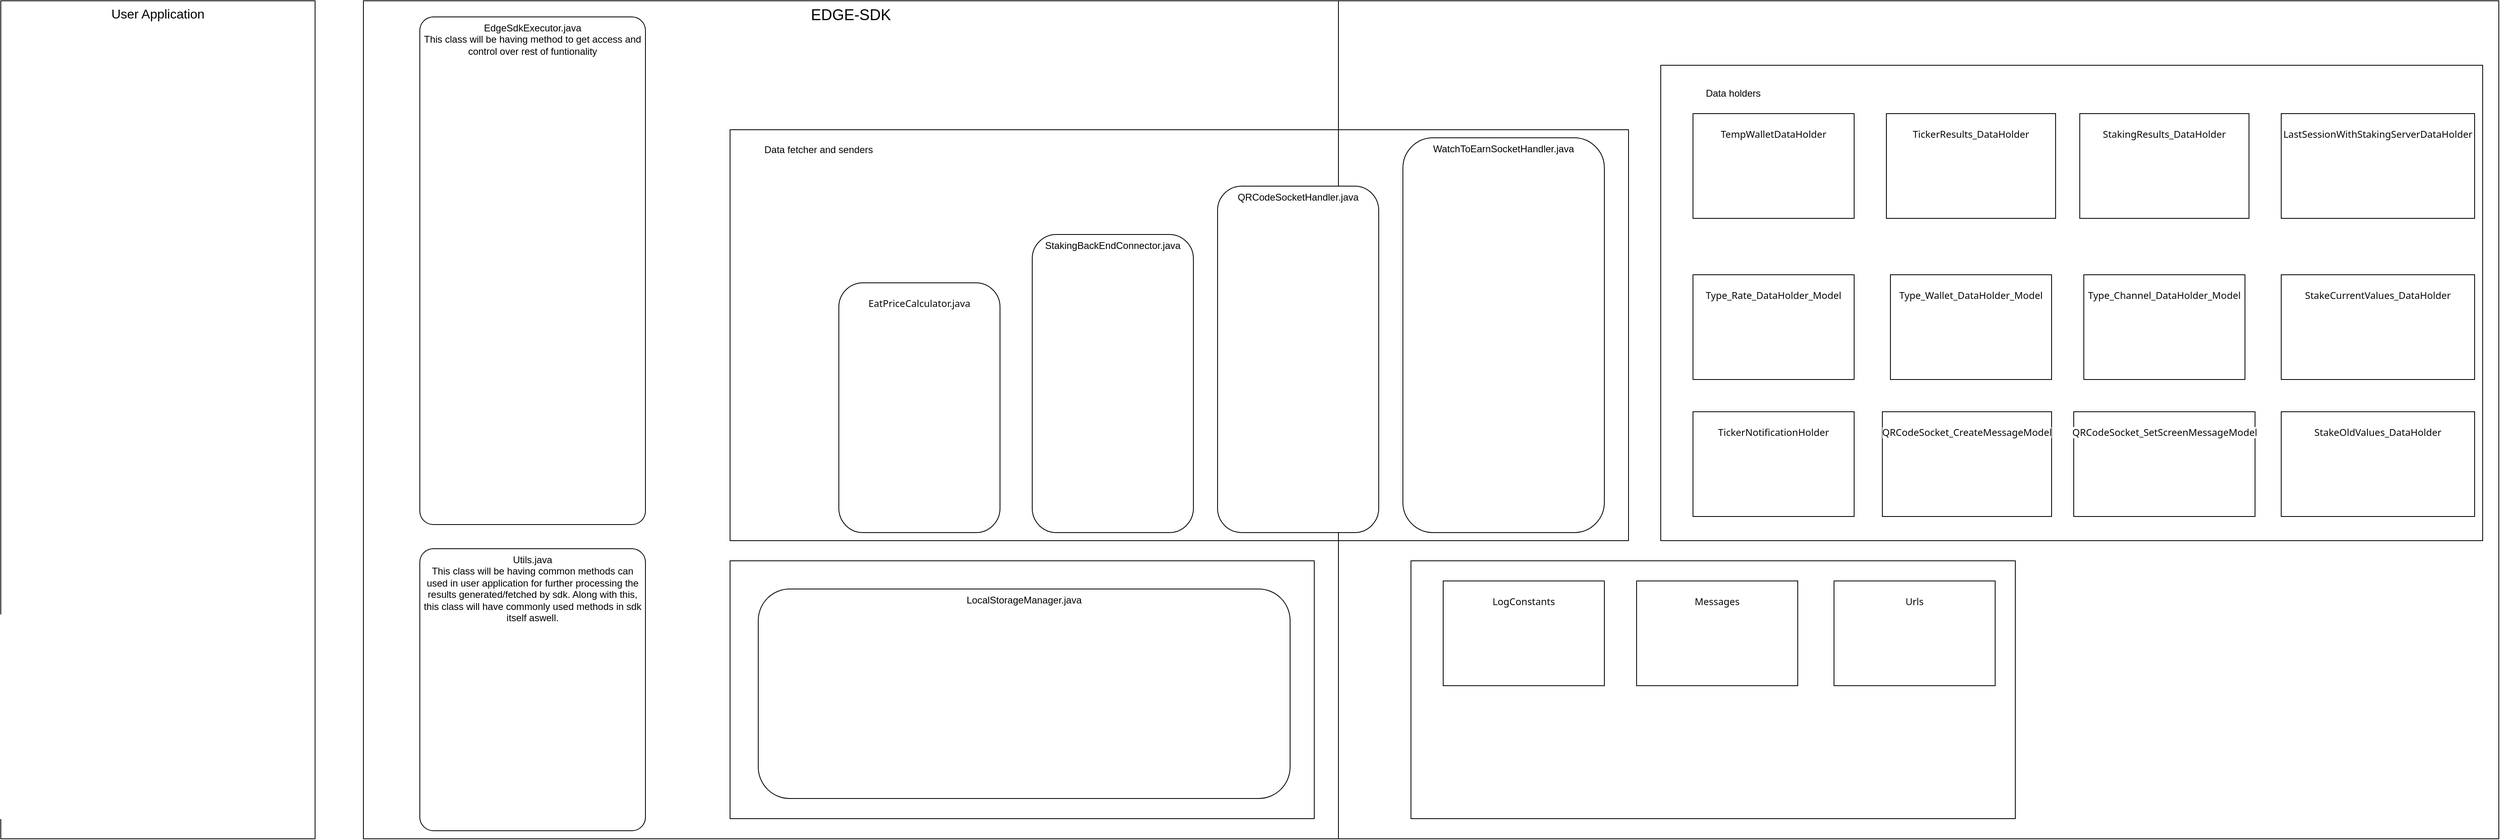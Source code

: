 <mxfile version="20.8.20" type="github">
  <diagram name="Version 1" id="uJ5T49X4l4e8T_G_bcFu">
    <mxGraphModel dx="1744" dy="914" grid="1" gridSize="10" guides="1" tooltips="1" connect="1" arrows="1" fold="1" page="1" pageScale="1" pageWidth="850" pageHeight="1100" math="0" shadow="0">
      <root>
        <mxCell id="0" />
        <mxCell id="1" parent="0" />
        <mxCell id="_qBjDN-BlNfUkDZtKEAN-5" value="&lt;font style=&quot;font-size: 19px;&quot;&gt;EDGE-SDK&lt;/font&gt;" style="rounded=0;whiteSpace=wrap;html=1;fillColor=none;verticalAlign=top;" vertex="1" parent="1">
          <mxGeometry x="460" y="40" width="1210" height="1040" as="geometry" />
        </mxCell>
        <mxCell id="RxoBQDrdCHjQokq0wDvw-3" value="" style="rounded=0;whiteSpace=wrap;html=1;fillColor=none;verticalAlign=top;" parent="1" vertex="1">
          <mxGeometry x="460" y="40" width="2650" height="1040" as="geometry" />
        </mxCell>
        <mxCell id="_qBjDN-BlNfUkDZtKEAN-7" value="" style="rounded=0;whiteSpace=wrap;html=1;fillColor=none;" vertex="1" parent="1">
          <mxGeometry x="915" y="200" width="1115" height="510" as="geometry" />
        </mxCell>
        <mxCell id="RxoBQDrdCHjQokq0wDvw-1" value="EdgeSdkExecutor.java&lt;br&gt;This class will be having method to get access and control over rest of funtionality" style="rounded=1;whiteSpace=wrap;html=1;arcSize=6;verticalAlign=top;" parent="1" vertex="1">
          <mxGeometry x="530" y="60" width="280" height="630" as="geometry" />
        </mxCell>
        <mxCell id="RxoBQDrdCHjQokq0wDvw-6" value="&lt;font style=&quot;font-size: 16px;&quot;&gt;User Application&lt;/font&gt;" style="rounded=0;whiteSpace=wrap;html=1;fillColor=none;verticalAlign=top;" parent="1" vertex="1">
          <mxGeometry x="10" y="40" width="390" height="1040" as="geometry" />
        </mxCell>
        <mxCell id="RxoBQDrdCHjQokq0wDvw-10" value="Utils.java&lt;br&gt;This class will be having common methods can used in user application for further processing the results generated/fetched by sdk. Along with this, this class will have commonly used methods in sdk itself aswell." style="rounded=1;whiteSpace=wrap;html=1;arcSize=6;verticalAlign=top;" parent="1" vertex="1">
          <mxGeometry x="530" y="720" width="280" height="350" as="geometry" />
        </mxCell>
        <mxCell id="_qBjDN-BlNfUkDZtKEAN-2" value="WatchToEarnSocketHandler.java" style="rounded=1;whiteSpace=wrap;html=1;verticalAlign=top;" vertex="1" parent="1">
          <mxGeometry x="1750" y="210" width="250" height="490" as="geometry" />
        </mxCell>
        <mxCell id="_qBjDN-BlNfUkDZtKEAN-3" value="StakingBackEndConnector.java" style="rounded=1;whiteSpace=wrap;html=1;verticalAlign=top;" vertex="1" parent="1">
          <mxGeometry x="1290" y="330" width="200" height="370" as="geometry" />
        </mxCell>
        <mxCell id="_qBjDN-BlNfUkDZtKEAN-4" value="QRCodeSocketHandler.java" style="rounded=1;whiteSpace=wrap;html=1;verticalAlign=top;" vertex="1" parent="1">
          <mxGeometry x="1520" y="270" width="200" height="430" as="geometry" />
        </mxCell>
        <mxCell id="_qBjDN-BlNfUkDZtKEAN-8" value="Data fetcher and senders" style="text;html=1;strokeColor=none;fillColor=none;align=center;verticalAlign=middle;whiteSpace=wrap;rounded=0;" vertex="1" parent="1">
          <mxGeometry x="950" y="210" width="150" height="30" as="geometry" />
        </mxCell>
        <mxCell id="_qBjDN-BlNfUkDZtKEAN-10" value="LocalStorageManager.java" style="rounded=1;whiteSpace=wrap;html=1;fillColor=none;verticalAlign=top;" vertex="1" parent="1">
          <mxGeometry x="950" y="770" width="660" height="260" as="geometry" />
        </mxCell>
        <mxCell id="_qBjDN-BlNfUkDZtKEAN-11" value="" style="rounded=0;whiteSpace=wrap;html=1;fillColor=none;" vertex="1" parent="1">
          <mxGeometry x="915" y="735" width="725" height="320" as="geometry" />
        </mxCell>
        <mxCell id="_qBjDN-BlNfUkDZtKEAN-13" value="" style="rounded=0;whiteSpace=wrap;html=1;fillColor=none;" vertex="1" parent="1">
          <mxGeometry x="2070" y="120" width="1020" height="590" as="geometry" />
        </mxCell>
        <mxCell id="_qBjDN-BlNfUkDZtKEAN-16" value="&lt;pre style=&quot;background-color:#ffffff;color:#080808;font-family:&#39;Segoe UI&#39;;font-size:9.0pt;&quot;&gt;TickerResults_DataHolder&lt;/pre&gt;" style="rounded=0;whiteSpace=wrap;html=1;fillColor=none;verticalAlign=top;" vertex="1" parent="1">
          <mxGeometry x="2350" y="180" width="210" height="130" as="geometry" />
        </mxCell>
        <mxCell id="_qBjDN-BlNfUkDZtKEAN-17" value="&lt;pre style=&quot;background-color:#ffffff;color:#080808;font-family:&#39;Segoe UI&#39;;font-size:9.0pt;&quot;&gt;&lt;pre style=&quot;font-family: &amp;quot;Segoe UI&amp;quot;; font-size: 9pt;&quot;&gt;StakingResults_DataHolder&lt;/pre&gt;&lt;/pre&gt;" style="rounded=0;whiteSpace=wrap;html=1;fillColor=none;verticalAlign=top;" vertex="1" parent="1">
          <mxGeometry x="2590" y="180" width="210" height="130" as="geometry" />
        </mxCell>
        <mxCell id="_qBjDN-BlNfUkDZtKEAN-18" value="&lt;pre style=&quot;background-color:#ffffff;color:#080808;font-family:&#39;Segoe UI&#39;;font-size:9.0pt;&quot;&gt;Type_Rate_DataHolder_Model&lt;/pre&gt;" style="rounded=0;whiteSpace=wrap;html=1;fillColor=none;verticalAlign=top;" vertex="1" parent="1">
          <mxGeometry x="2110" y="380" width="200" height="130" as="geometry" />
        </mxCell>
        <mxCell id="_qBjDN-BlNfUkDZtKEAN-20" value="&lt;pre style=&quot;background-color:#ffffff;color:#080808;font-family:&#39;Segoe UI&#39;;font-size:9.0pt;&quot;&gt;&lt;pre style=&quot;font-family: &amp;quot;Segoe UI&amp;quot;; font-size: 9pt;&quot;&gt;Type_Wallet_DataHolder_Model&lt;/pre&gt;&lt;/pre&gt;" style="rounded=0;whiteSpace=wrap;html=1;fillColor=none;verticalAlign=top;" vertex="1" parent="1">
          <mxGeometry x="2355" y="380" width="200" height="130" as="geometry" />
        </mxCell>
        <mxCell id="_qBjDN-BlNfUkDZtKEAN-21" value="&lt;pre style=&quot;background-color:#ffffff;color:#080808;font-family:&#39;Segoe UI&#39;;font-size:9.0pt;&quot;&gt;&lt;pre style=&quot;font-family: &amp;quot;Segoe UI&amp;quot;; font-size: 9pt;&quot;&gt;Type_Channel_DataHolder_Model&lt;/pre&gt;&lt;/pre&gt;" style="rounded=0;whiteSpace=wrap;html=1;fillColor=none;verticalAlign=top;" vertex="1" parent="1">
          <mxGeometry x="2595" y="380" width="200" height="130" as="geometry" />
        </mxCell>
        <mxCell id="_qBjDN-BlNfUkDZtKEAN-23" value="&lt;pre style=&quot;background-color:#ffffff;color:#080808;font-family:&#39;Segoe UI&#39;;font-size:9.0pt;&quot;&gt;&lt;pre style=&quot;font-family: &amp;quot;Segoe UI&amp;quot;; font-size: 9pt;&quot;&gt;TempWalletDataHolder&lt;/pre&gt;&lt;/pre&gt;" style="rounded=0;whiteSpace=wrap;html=1;fillColor=none;verticalAlign=top;" vertex="1" parent="1">
          <mxGeometry x="2110" y="180" width="200" height="130" as="geometry" />
        </mxCell>
        <mxCell id="_qBjDN-BlNfUkDZtKEAN-24" value="&lt;pre style=&quot;background-color:#ffffff;color:#080808;font-family:&#39;Segoe UI&#39;;font-size:9.0pt;&quot;&gt;&lt;pre style=&quot;font-family: &amp;quot;Segoe UI&amp;quot;; font-size: 9pt;&quot;&gt;TickerNotificationHolder&lt;/pre&gt;&lt;/pre&gt;" style="rounded=0;whiteSpace=wrap;html=1;fillColor=none;verticalAlign=top;" vertex="1" parent="1">
          <mxGeometry x="2110" y="550" width="200" height="130" as="geometry" />
        </mxCell>
        <mxCell id="_qBjDN-BlNfUkDZtKEAN-25" value="&lt;pre style=&quot;background-color:#ffffff;color:#080808;font-family:&#39;Segoe UI&#39;;font-size:9.0pt;&quot;&gt;&lt;pre style=&quot;font-family: &amp;quot;Segoe UI&amp;quot;; font-size: 9pt;&quot;&gt;QRCodeSocket_CreateMessageModel&lt;/pre&gt;&lt;/pre&gt;" style="rounded=0;whiteSpace=wrap;html=1;fillColor=none;verticalAlign=top;" vertex="1" parent="1">
          <mxGeometry x="2345" y="550" width="210" height="130" as="geometry" />
        </mxCell>
        <mxCell id="_qBjDN-BlNfUkDZtKEAN-26" value="&lt;pre style=&quot;background-color:#ffffff;color:#080808;font-family:&#39;Segoe UI&#39;;font-size:9.0pt;&quot;&gt;&lt;pre style=&quot;font-family: &amp;quot;Segoe UI&amp;quot;; font-size: 9pt;&quot;&gt;QRCodeSocket_SetScreenMessageModel&lt;/pre&gt;&lt;/pre&gt;" style="rounded=0;whiteSpace=wrap;html=1;fillColor=none;verticalAlign=top;" vertex="1" parent="1">
          <mxGeometry x="2582.5" y="550" width="225" height="130" as="geometry" />
        </mxCell>
        <mxCell id="_qBjDN-BlNfUkDZtKEAN-27" value="" style="rounded=0;whiteSpace=wrap;html=1;fillColor=none;" vertex="1" parent="1">
          <mxGeometry x="1760" y="735" width="750" height="320" as="geometry" />
        </mxCell>
        <mxCell id="_qBjDN-BlNfUkDZtKEAN-28" value="&lt;pre style=&quot;background-color:#ffffff;color:#080808;font-family:&#39;Segoe UI&#39;;font-size:9.0pt;&quot;&gt;LogConstants&lt;/pre&gt;" style="rounded=0;whiteSpace=wrap;html=1;fillColor=none;verticalAlign=top;" vertex="1" parent="1">
          <mxGeometry x="1800" y="760" width="200" height="130" as="geometry" />
        </mxCell>
        <mxCell id="_qBjDN-BlNfUkDZtKEAN-29" value="&lt;pre style=&quot;background-color:#ffffff;color:#080808;font-family:&#39;Segoe UI&#39;;font-size:9.0pt;&quot;&gt;&lt;pre style=&quot;font-family: &amp;quot;Segoe UI&amp;quot;; font-size: 9pt;&quot;&gt;Messages&lt;/pre&gt;&lt;/pre&gt;" style="rounded=0;whiteSpace=wrap;html=1;fillColor=none;verticalAlign=top;" vertex="1" parent="1">
          <mxGeometry x="2040" y="760" width="200" height="130" as="geometry" />
        </mxCell>
        <mxCell id="_qBjDN-BlNfUkDZtKEAN-30" value="&lt;pre style=&quot;background-color:#ffffff;color:#080808;font-family:&#39;Segoe UI&#39;;font-size:9.0pt;&quot;&gt;&lt;pre style=&quot;font-family: &amp;quot;Segoe UI&amp;quot;; font-size: 9pt;&quot;&gt;Urls&lt;/pre&gt;&lt;/pre&gt;" style="rounded=0;whiteSpace=wrap;html=1;fillColor=none;verticalAlign=top;" vertex="1" parent="1">
          <mxGeometry x="2285" y="760" width="200" height="130" as="geometry" />
        </mxCell>
        <mxCell id="_qBjDN-BlNfUkDZtKEAN-31" value="Data holders" style="text;html=1;strokeColor=none;fillColor=none;align=center;verticalAlign=middle;whiteSpace=wrap;rounded=0;" vertex="1" parent="1">
          <mxGeometry x="2110" y="140" width="100" height="30" as="geometry" />
        </mxCell>
        <mxCell id="_qBjDN-BlNfUkDZtKEAN-32" value="&lt;pre style=&quot;background-color:#ffffff;color:#080808;font-family:&#39;Segoe UI&#39;;font-size:9.0pt;&quot;&gt;EatPriceCalculator.java&lt;/pre&gt;" style="rounded=1;whiteSpace=wrap;html=1;verticalAlign=top;" vertex="1" parent="1">
          <mxGeometry x="1050" y="390" width="200" height="310" as="geometry" />
        </mxCell>
        <mxCell id="_qBjDN-BlNfUkDZtKEAN-33" value="&lt;pre style=&quot;background-color:#ffffff;color:#080808;font-family:&#39;Segoe UI&#39;;font-size:9.0pt;&quot;&gt;&lt;pre style=&quot;font-family: &amp;quot;Segoe UI&amp;quot;; font-size: 9pt;&quot;&gt;LastSessionWithStakingServerDataHolder&lt;/pre&gt;&lt;/pre&gt;" style="rounded=0;whiteSpace=wrap;html=1;fillColor=none;verticalAlign=top;" vertex="1" parent="1">
          <mxGeometry x="2840" y="180" width="240" height="130" as="geometry" />
        </mxCell>
        <mxCell id="_qBjDN-BlNfUkDZtKEAN-34" value="&lt;pre style=&quot;background-color:#ffffff;color:#080808;font-family:&#39;Segoe UI&#39;;font-size:9.0pt;&quot;&gt;&lt;pre style=&quot;font-family: &amp;quot;Segoe UI&amp;quot;; font-size: 9pt;&quot;&gt;StakeCurrentValues_DataHolder&lt;/pre&gt;&lt;/pre&gt;" style="rounded=0;whiteSpace=wrap;html=1;fillColor=none;verticalAlign=top;" vertex="1" parent="1">
          <mxGeometry x="2840" y="380" width="240" height="130" as="geometry" />
        </mxCell>
        <mxCell id="_qBjDN-BlNfUkDZtKEAN-35" value="&lt;pre style=&quot;background-color:#ffffff;color:#080808;font-family:&#39;Segoe UI&#39;;font-size:9.0pt;&quot;&gt;&lt;pre style=&quot;font-family: &amp;quot;Segoe UI&amp;quot;; font-size: 9pt;&quot;&gt;StakeOldValues_DataHolder&lt;/pre&gt;&lt;/pre&gt;" style="rounded=0;whiteSpace=wrap;html=1;fillColor=none;verticalAlign=top;" vertex="1" parent="1">
          <mxGeometry x="2840" y="550" width="240" height="130" as="geometry" />
        </mxCell>
      </root>
    </mxGraphModel>
  </diagram>
</mxfile>
